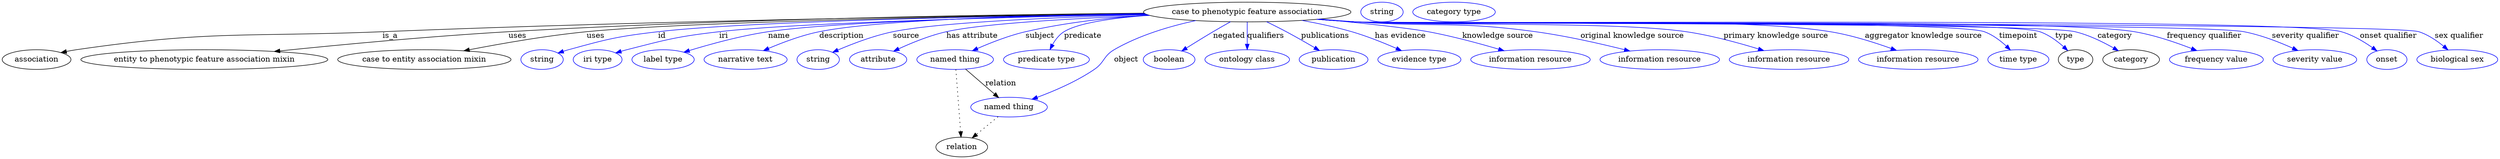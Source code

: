 digraph {
	graph [bb="0,0,4532.8,283"];
	node [label="\N"];
	"case to phenotypic feature association"	[height=0.5,
		label="case to phenotypic feature association",
		pos="2261.4,265",
		width=5.2356];
	association	[height=0.5,
		pos="62.394,178",
		width=1.7332];
	"case to phenotypic feature association" -> association	[label=is_a,
		lp="705.39,221.5",
		pos="e,106.72,190.73 2075.2,262.07 1781.2,258.52 1191.3,249.37 691.39,229 443.61,218.9 379.76,231.96 134.39,196 128.61,195.15 122.62,\
194.07 116.66,192.86"];
	"entity to phenotypic feature association mixin"	[height=0.5,
		pos="367.39,178",
		width=6.2286];
	"case to phenotypic feature association" -> "entity to phenotypic feature association mixin"	[label=uses,
		lp="936.89,221.5",
		pos="e,494.62,192.84 2074.1,262.9 1814.8,260.5 1331.6,252.93 920.39,229 778.4,220.74 616.39,205.39 504.6,193.87"];
	"case to entity association mixin"	[height=0.5,
		pos="767.39,178",
		width=4.3691];
	"case to phenotypic feature association" -> "case to entity association mixin"	[label=uses,
		lp="1078.9,221.5",
		pos="e,839.15,194.03 2075.8,261.73 1789.4,257.69 1253.1,247.85 1062.4,229 989.83,221.83 908.14,207.49 849.16,195.99"];
	id	[color=blue,
		height=0.5,
		label=string,
		pos="981.39,178",
		width=1.0652];
	"case to phenotypic feature association" -> id	[color=blue,
		label=id,
		lp="1199.4,221.5",
		pos="e,1010.4,190 2076.1,261.67 1816.6,257.75 1357.9,248.32 1192.4,229 1119,220.43 1100.6,215.72 1029.4,196 1026.3,195.14 1023.1,194.18 \
1019.9,193.16",
		style=solid];
	iri	[color=blue,
		height=0.5,
		label="iri type",
		pos="1082.4,178",
		width=1.2277];
	"case to phenotypic feature association" -> iri	[color=blue,
		label=iri,
		lp="1311.4,221.5",
		pos="e,1115.3,190.21 2078.1,260.74 1842.9,255.96 1448.1,245.75 1303.4,229 1227.8,220.25 1209.1,214.99 1135.4,196 1132,195.13 1128.5,194.17 \
1125.1,193.16",
		style=solid];
	name	[color=blue,
		height=0.5,
		label="label type",
		pos="1201.4,178",
		width=1.5707];
	"case to phenotypic feature association" -> name	[color=blue,
		label=name,
		lp="1412.4,221.5",
		pos="e,1239.3,191.52 2077,261.24 1861.9,257.19 1519.5,247.97 1392.4,229 1342.8,221.59 1287.4,206.3 1249.1,194.57",
		style=solid];
	description	[color=blue,
		height=0.5,
		label="narrative text",
		pos="1351.4,178",
		width=2.0943];
	"case to phenotypic feature association" -> description	[color=blue,
		label=description,
		lp="1524.9,221.5",
		pos="e,1383.6,194.39 2074.9,262.31 1881.7,259.37 1592.9,251.26 1484.4,229 1452.8,222.52 1418.8,209.61 1393,198.53",
		style=solid];
	source	[color=blue,
		height=0.5,
		label=string,
		pos="1483.4,178",
		width=1.0652];
	"case to phenotypic feature association" -> source	[color=blue,
		label=source,
		lp="1642.4,221.5",
		pos="e,1509.6,191.39 2079.7,260.17 1921.1,255.72 1703.2,246.6 1618.4,229 1583.5,221.77 1545.6,207.09 1518.9,195.5",
		style=solid];
	"has attribute"	[color=blue,
		height=0.5,
		label=attribute,
		pos="1591.4,178",
		width=1.4443];
	"case to phenotypic feature association" -> "has attribute"	[color=blue,
		label="has attribute",
		lp="1762.4,221.5",
		pos="e,1619.6,193.41 2084.4,258.74 1952.2,253.66 1783.2,244.43 1715.4,229 1685.2,222.14 1652.9,208.86 1628.8,197.72",
		style=solid];
	subject	[color=blue,
		height=0.5,
		label="named thing",
		pos="1731.4,178",
		width=1.9318];
	"case to phenotypic feature association" -> subject	[color=blue,
		label=subject,
		lp="1885.4,221.5",
		pos="e,1762.7,194.13 2082.1,259.34 2011.9,254.68 1931.2,245.78 1859.4,229 1829.2,221.95 1796.8,209.2 1772.1,198.34",
		style=solid];
	predicate	[color=blue,
		height=0.5,
		label="predicate type",
		pos="1897.4,178",
		width=2.1665];
	"case to phenotypic feature association" -> predicate	[color=blue,
		label=predicate,
		lp="1963.4,221.5",
		pos="e,1903.8,196.31 2083.5,258.92 2019.3,254.24 1956,245.45 1929.4,229 1920.4,223.45 1913.5,214.34 1908.4,205.41",
		style=solid];
	object	[color=blue,
		height=0.5,
		label="named thing",
		pos="1829.4,91",
		width=1.9318];
	"case to phenotypic feature association" -> object	[color=blue,
		label=object,
		lp="2042.4,178",
		pos="e,1871,105.47 2168.3,249.28 2121.6,239.11 2065.6,222.49 2020.4,196 2000.9,184.56 2003.1,172.77 1984.4,160 1952.3,138.07 1912,120.64 \
1880.5,108.92",
		style=solid];
	negated	[color=blue,
		height=0.5,
		label=boolean,
		pos="2120.4,178",
		width=1.2999];
	"case to phenotypic feature association" -> negated	[color=blue,
		label=negated,
		lp="2228.4,221.5",
		pos="e,2143.4,193.97 2230.9,247.21 2220.8,241.54 2209.6,235.09 2199.4,229 2183.6,219.55 2166.3,208.65 2151.9,199.45",
		style=solid];
	qualifiers	[color=blue,
		height=0.5,
		label="ontology class",
		pos="2261.4,178",
		width=2.1304];
	"case to phenotypic feature association" -> qualifiers	[color=blue,
		label=qualifiers,
		lp="2294.9,221.5",
		pos="e,2261.4,196.18 2261.4,246.8 2261.4,235.16 2261.4,219.55 2261.4,206.24",
		style=solid];
	publications	[color=blue,
		height=0.5,
		label=publication,
		pos="2418.4,178",
		width=1.7332];
	"case to phenotypic feature association" -> publications	[color=blue,
		label=publications,
		lp="2403.4,221.5",
		pos="e,2392.7,194.57 2296.7,247.2 2308.1,241.58 2320.9,235.17 2332.4,229 2349.6,219.79 2368.3,208.98 2383.9,199.78",
		style=solid];
	"has evidence"	[color=blue,
		height=0.5,
		label="evidence type",
		pos="2574.4,178",
		width=2.0943];
	"case to phenotypic feature association" -> "has evidence"	[color=blue,
		label="has evidence",
		lp="2539.9,221.5",
		pos="e,2541.9,194.34 2360.9,249.61 2390.3,244.3 2422.4,237.46 2451.4,229 2479.1,220.91 2509.1,208.77 2532.6,198.47",
		style=solid];
	"knowledge source"	[color=blue,
		height=0.5,
		label="information resource",
		pos="2776.4,178",
		width=3.015];
	"case to phenotypic feature association" -> "knowledge source"	[color=blue,
		label="knowledge source",
		lp="2716.9,221.5",
		pos="e,2728.3,194.15 2393.2,252.09 2467.8,244.93 2553.3,235.91 2590.4,229 2633.8,220.91 2681.9,207.85 2718.4,197.12",
		style=solid];
	"original knowledge source"	[color=blue,
		height=0.5,
		label="information resource",
		pos="3011.4,178",
		width=3.015];
	"case to phenotypic feature association" -> "original knowledge source"	[color=blue,
		label="original knowledge source",
		lp="2961.4,221.5",
		pos="e,2957,193.63 2393.2,252.12 2415.3,250.29 2438,248.51 2459.4,247 2604.1,236.79 2641.6,248.74 2785.4,229 2840.5,221.43 2902.2,207.41 \
2947.1,196.14",
		style=solid];
	"primary knowledge source"	[color=blue,
		height=0.5,
		label="information resource",
		pos="3246.4,178",
		width=3.015];
	"case to phenotypic feature association" -> "primary knowledge source"	[color=blue,
		label="primary knowledge source",
		lp="3222.4,221.5",
		pos="e,3200.5,194.45 2390.5,251.87 2413.4,250.02 2437.1,248.29 2459.4,247 2592.6,239.29 2927.4,248.36 3059.4,229 3104.4,222.4 3154.1,\
208.79 3191,197.44",
		style=solid];
	"aggregator knowledge source"	[color=blue,
		height=0.5,
		label="information resource",
		pos="3481.4,178",
		width=3.015];
	"case to phenotypic feature association" -> "aggregator knowledge source"	[color=blue,
		label="aggregator knowledge source",
		lp="3490.9,221.5",
		pos="e,3441.7,194.85 2389.7,251.77 2412.8,249.9 2436.8,248.2 2459.4,247 2650.7,236.8 3132.3,259.88 3321.4,229 3359.4,222.8 3400.8,209.67 \
3432,198.42",
		style=solid];
	timepoint	[color=blue,
		height=0.5,
		label="time type",
		pos="3663.4,178",
		width=1.5346];
	"case to phenotypic feature association" -> timepoint	[color=blue,
		label=timepoint,
		lp="3663.4,221.5",
		pos="e,3648.9,195.45 2388.9,251.74 2412.3,249.86 2436.6,248.16 2459.4,247 2522.8,243.78 3541.7,250.59 3601.4,229 3616.5,223.55 3630.6,\
212.79 3641.5,202.64",
		style=solid];
	type	[height=0.5,
		pos="3767.4,178",
		width=0.86659];
	"case to phenotypic feature association" -> type	[color=blue,
		label=type,
		lp="3746.4,221.5",
		pos="e,3753.1,194.49 2388.9,251.71 2412.3,249.83 2436.6,248.14 2459.4,247 2528.4,243.54 3637.2,251.71 3702.4,229 3718.6,223.37 3733.9,\
212 3745.6,201.52",
		style=solid];
	category	[height=0.5,
		pos="3868.4,178",
		width=1.4263];
	"case to phenotypic feature association" -> category	[color=blue,
		label=category,
		lp="3838.9,221.5",
		pos="e,3845.2,194.08 2388.9,251.7 2412.3,249.82 2436.6,248.14 2459.4,247 2531.9,243.39 3695.8,245.89 3766.4,229 3791.2,223.06 3817,210.34 \
3836.5,199.21",
		style=solid];
	"frequency qualifier"	[color=blue,
		height=0.5,
		label="frequency value",
		pos="4022.4,178",
		width=2.3651];
	"case to phenotypic feature association" -> "frequency qualifier"	[color=blue,
		label="frequency qualifier",
		lp="4001.4,221.5",
		pos="e,3987,194.46 2388.6,251.7 2412.1,249.82 2436.5,248.13 2459.4,247 2616.4,239.27 3719.4,255.49 3874.4,229 3910.1,222.9 3948.8,209.58 \
3977.6,198.22",
		style=solid];
	"severity qualifier"	[color=blue,
		height=0.5,
		label="severity value",
		pos="4201.4,178",
		width=2.1123];
	"case to phenotypic feature association" -> "severity qualifier"	[color=blue,
		label="severity qualifier",
		lp="4185.4,221.5",
		pos="e,4170.8,194.59 2388.3,251.69 2411.9,249.8 2436.4,248.11 2459.4,247 2549,242.66 3985.4,246.09 4073.4,229 4104,223.06 4136.7,210.16 \
4161.4,198.95",
		style=solid];
	"onset qualifier"	[color=blue,
		height=0.5,
		label=onset,
		pos="4331.4,178",
		width=1.011];
	"case to phenotypic feature association" -> "onset qualifier"	[color=blue,
		label="onset qualifier",
		lp="4335.9,221.5",
		pos="e,4313.8,193.84 2388.3,251.67 2411.9,249.78 2436.4,248.1 2459.4,247 2558.8,242.24 4154.8,256.65 4250.4,229 4270.4,223.2 4290.4,210.97 \
4305.5,200.05",
		style=solid];
	"sex qualifier"	[color=blue,
		height=0.5,
		label="biological sex",
		pos="4459.4,178",
		width=2.0401];
	"case to phenotypic feature association" -> "sex qualifier"	[color=blue,
		label="sex qualifier",
		lp="4463.4,221.5",
		pos="e,4443,195.75 2388.3,251.66 2411.9,249.77 2436.4,248.09 2459.4,247 2513,244.45 4340.5,245.97 4391.4,229 4407.5,223.62 4423,212.82 \
4435.2,202.63",
		style=solid];
	subject -> object	[label=relation,
		lp="1814.4,134.5",
		pos="e,1810.6,108.34 1750.3,160.61 1765.2,147.68 1786.2,129.47 1802.8,115.07"];
	relation	[height=0.5,
		pos="1743.4,18",
		width=1.2999];
	subject -> relation	[pos="e,1742.1,36.188 1732.7,159.79 1734.8,132.48 1738.8,78.994 1741.3,46.38",
		style=dotted];
	object -> relation	[pos="e,1762.3,34.647 1809.4,73.533 1797.8,63.922 1783,51.669 1770.3,41.213",
		style=dotted];
	association_type	[color=blue,
		height=0.5,
		label=string,
		pos="2506.4,265",
		width=1.0652];
	association_category	[color=blue,
		height=0.5,
		label="category type",
		pos="2637.4,265",
		width=2.0762];
}
